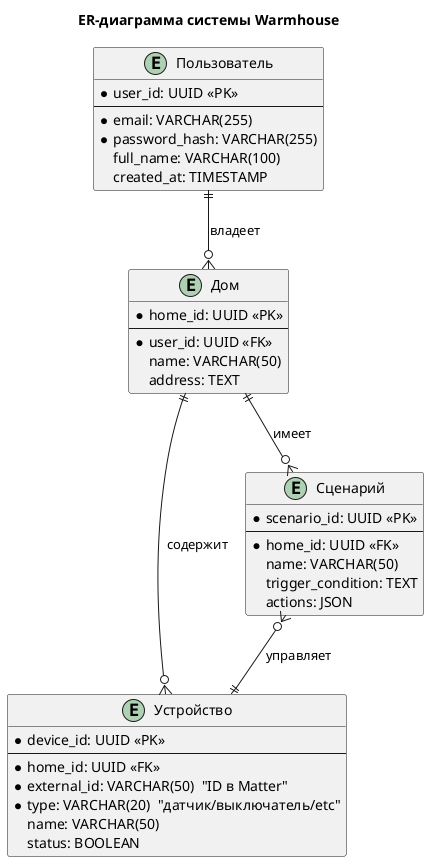 @startuml ER_Diagram_Warmhouse
title ER-диаграмма системы Warmhouse

' Сущности
entity "Пользователь" as User {
  *user_id: UUID <<PK>>
  --
  *email: VARCHAR(255)
  *password_hash: VARCHAR(255)
  full_name: VARCHAR(100)
  created_at: TIMESTAMP
}

entity "Дом" as Home {
  *home_id: UUID <<PK>>
  --
  *user_id: UUID <<FK>>
  name: VARCHAR(50)
  address: TEXT
}

entity "Устройство" as Device {
  *device_id: UUID <<PK>>
  --
  *home_id: UUID <<FK>>
  *external_id: VARCHAR(50)  "ID в Matter"
  *type: VARCHAR(20)  "датчик/выключатель/etc"
  name: VARCHAR(50)
  status: BOOLEAN
}

entity "Сценарий" as Scenario {
  *scenario_id: UUID <<PK>>
  --
  *home_id: UUID <<FK>>
  name: VARCHAR(50)
  trigger_condition: TEXT
  actions: JSON
}

User ||--o{ Home : "владеет"
Home ||--o{ Device : "содержит"
Home ||--o{ Scenario : "имеет"
Scenario }o--|| Device : "управляет"

@enduml